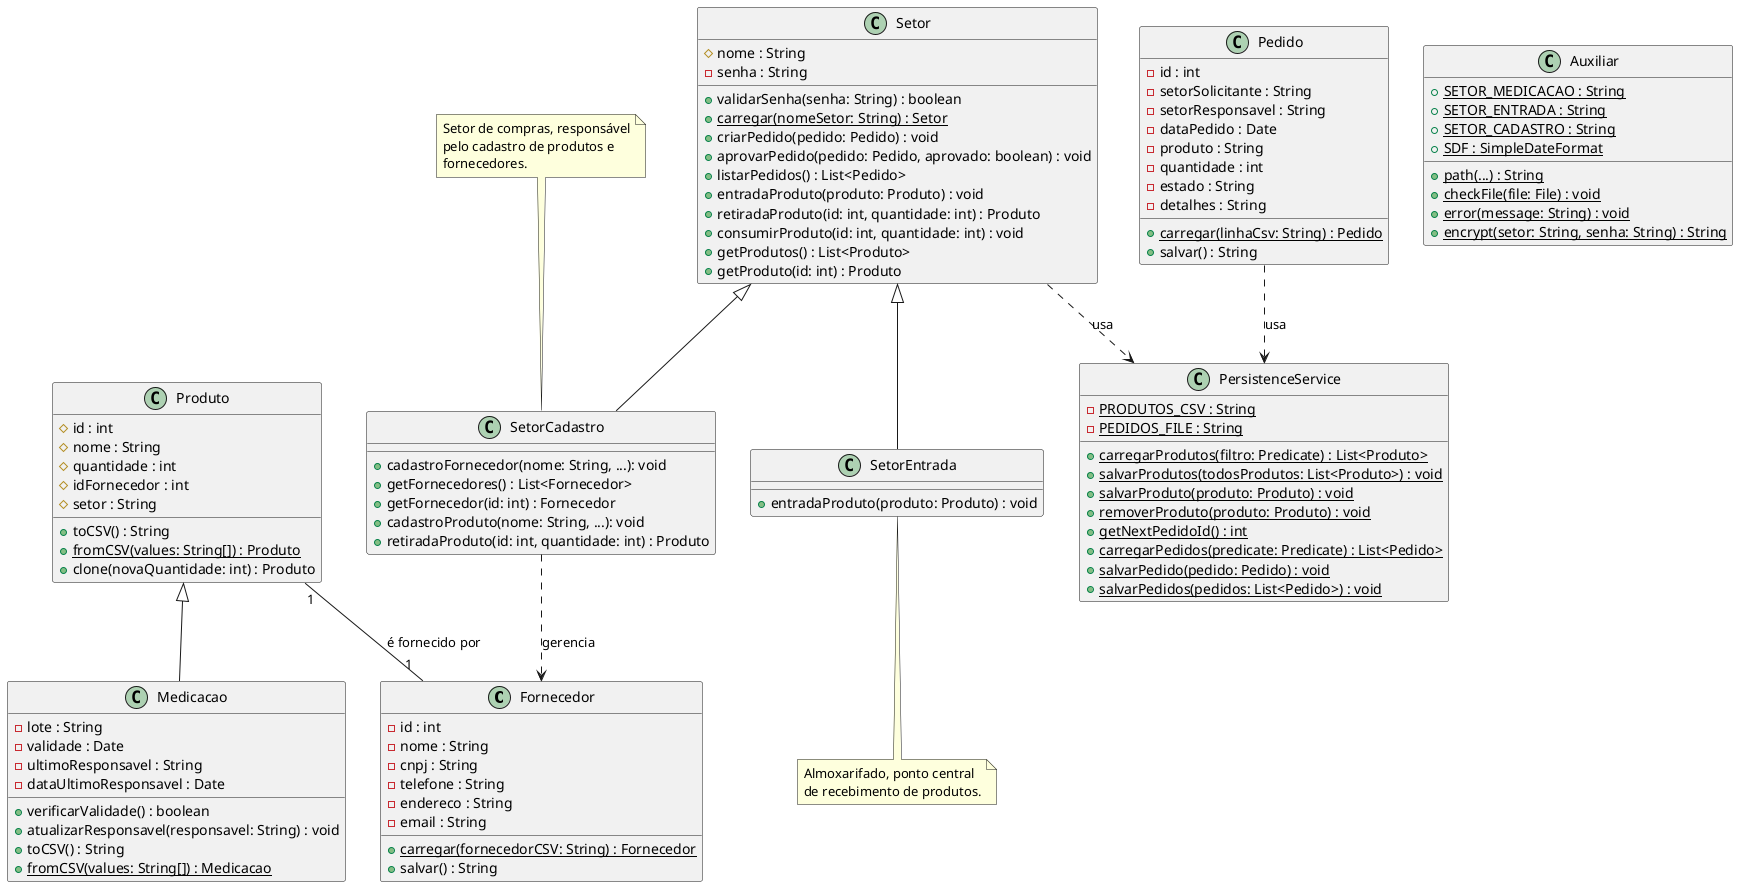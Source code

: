 @startuml HealthStock

' Classes de Domínio (Estoque)
class Fornecedor {
  - id : int
  - nome : String
  - cnpj : String
  - telefone : String
  - endereco : String
  - email : String
  + {static} carregar(fornecedorCSV: String) : Fornecedor
  + salvar() : String
}

class Produto {
  # id : int
  # nome : String
  # quantidade : int
  # idFornecedor : int
  # setor : String
  + toCSV() : String
  + {static} fromCSV(values: String[]) : Produto
  + clone(novaQuantidade: int) : Produto
}

class Medicacao {
  - lote : String
  - validade : Date
  - ultimoResponsavel : String
  - dataUltimoResponsavel : Date
  + verificarValidade() : boolean
  + atualizarResponsavel(responsavel: String) : void
  + toCSV() : String
  + {static} fromCSV(values: String[]) : Medicacao
}

' Classes de Domínio (Setor)
class Pedido {
  - id : int
  - setorSolicitante : String
  - setorResponsavel : String
  - dataPedido : Date
  - produto : String
  - quantidade : int
  - estado : String
  - detalhes : String
  + {static} carregar(linhaCsv: String) : Pedido
  + salvar() : String
}

class Setor {
  # nome : String
  - senha : String
  + validarSenha(senha: String) : boolean
  + {static} carregar(nomeSetor: String) : Setor
  + criarPedido(pedido: Pedido) : void
  + aprovarPedido(pedido: Pedido, aprovado: boolean) : void
  + listarPedidos() : List<Pedido>
  + entradaProduto(produto: Produto) : void
  + retiradaProduto(id: int, quantidade: int) : Produto
  + consumirProduto(id: int, quantidade: int) : void
  + getProdutos() : List<Produto>
  + getProduto(id: int) : Produto
}

class SetorEntrada {
  + entradaProduto(produto: Produto) : void
}

class SetorCadastro {
  + cadastroFornecedor(nome: String, ...): void
  + getFornecedores() : List<Fornecedor>
  + getFornecedor(id: int) : Fornecedor
  + cadastroProduto(nome: String, ...): void
  + retiradaProduto(id: int, quantidade: int) : Produto
}

' Classes de Serviço e Utilitários
class PersistenceService {
  - {static} PRODUTOS_CSV : String
  - {static} PEDIDOS_FILE : String
  + {static} carregarProdutos(filtro: Predicate) : List<Produto>
  + {static} salvarProdutos(todosProdutos: List<Produto>) : void
  + {static} salvarProduto(produto: Produto) : void
  + {static} removerProduto(produto: Produto) : void
  + {static} getNextPedidoId() : int
  + {static} carregarPedidos(predicate: Predicate) : List<Pedido>
  + {static} salvarPedido(pedido: Pedido) : void
  + {static} salvarPedidos(pedidos: List<Pedido>) : void
}

class Auxiliar {
  + {static} SETOR_MEDICACAO : String
  + {static} SETOR_ENTRADA : String
  + {static} SETOR_CADASTRO : String
  + {static} SDF : SimpleDateFormat
  + {static} path(...) : String
  + {static} checkFile(file: File) : void
  + {static} error(message: String) : void
  + {static} encrypt(setor: String, senha: String) : String
}


' Relacionamentos
Produto <|-- Medicacao
Setor <|-- SetorEntrada
Setor <|-- SetorCadastro

Setor ..> PersistenceService : usa
Pedido ..> PersistenceService : usa
SetorCadastro ..> Fornecedor : gerencia
Produto "1" -- "1" Fornecedor : é fornecido por

note top of SetorCadastro
  Setor de compras, responsável
  pelo cadastro de produtos e
  fornecedores.
end note

note bottom of SetorEntrada
  Almoxarifado, ponto central
  de recebimento de produtos.
end note

@enduml